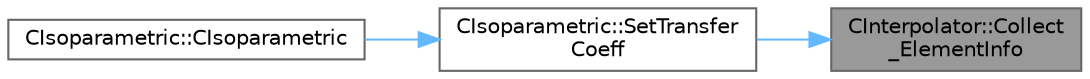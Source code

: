 digraph "CInterpolator::Collect_ElementInfo"
{
 // LATEX_PDF_SIZE
  bgcolor="transparent";
  edge [fontname=Helvetica,fontsize=10,labelfontname=Helvetica,labelfontsize=10];
  node [fontname=Helvetica,fontsize=10,shape=box,height=0.2,width=0.4];
  rankdir="RL";
  Node1 [id="Node000001",label="CInterpolator::Collect\l_ElementInfo",height=0.2,width=0.4,color="gray40", fillcolor="grey60", style="filled", fontcolor="black",tooltip="Collect all donor elements in an interface pair."];
  Node1 -> Node2 [id="edge1_Node000001_Node000002",dir="back",color="steelblue1",style="solid",tooltip=" "];
  Node2 [id="Node000002",label="CIsoparametric::SetTransfer\lCoeff",height=0.2,width=0.4,color="grey40", fillcolor="white", style="filled",URL="$classCIsoparametric.html#a49aa2bab50cc3150fd09d95710bfbf05",tooltip="Set up transfer matrix defining relation between two meshes."];
  Node2 -> Node3 [id="edge2_Node000002_Node000003",dir="back",color="steelblue1",style="solid",tooltip=" "];
  Node3 [id="Node000003",label="CIsoparametric::CIsoparametric",height=0.2,width=0.4,color="grey40", fillcolor="white", style="filled",URL="$classCIsoparametric.html#ac03c7cdcb28888e90659626fcd4bee37",tooltip="Constructor of the class."];
}
